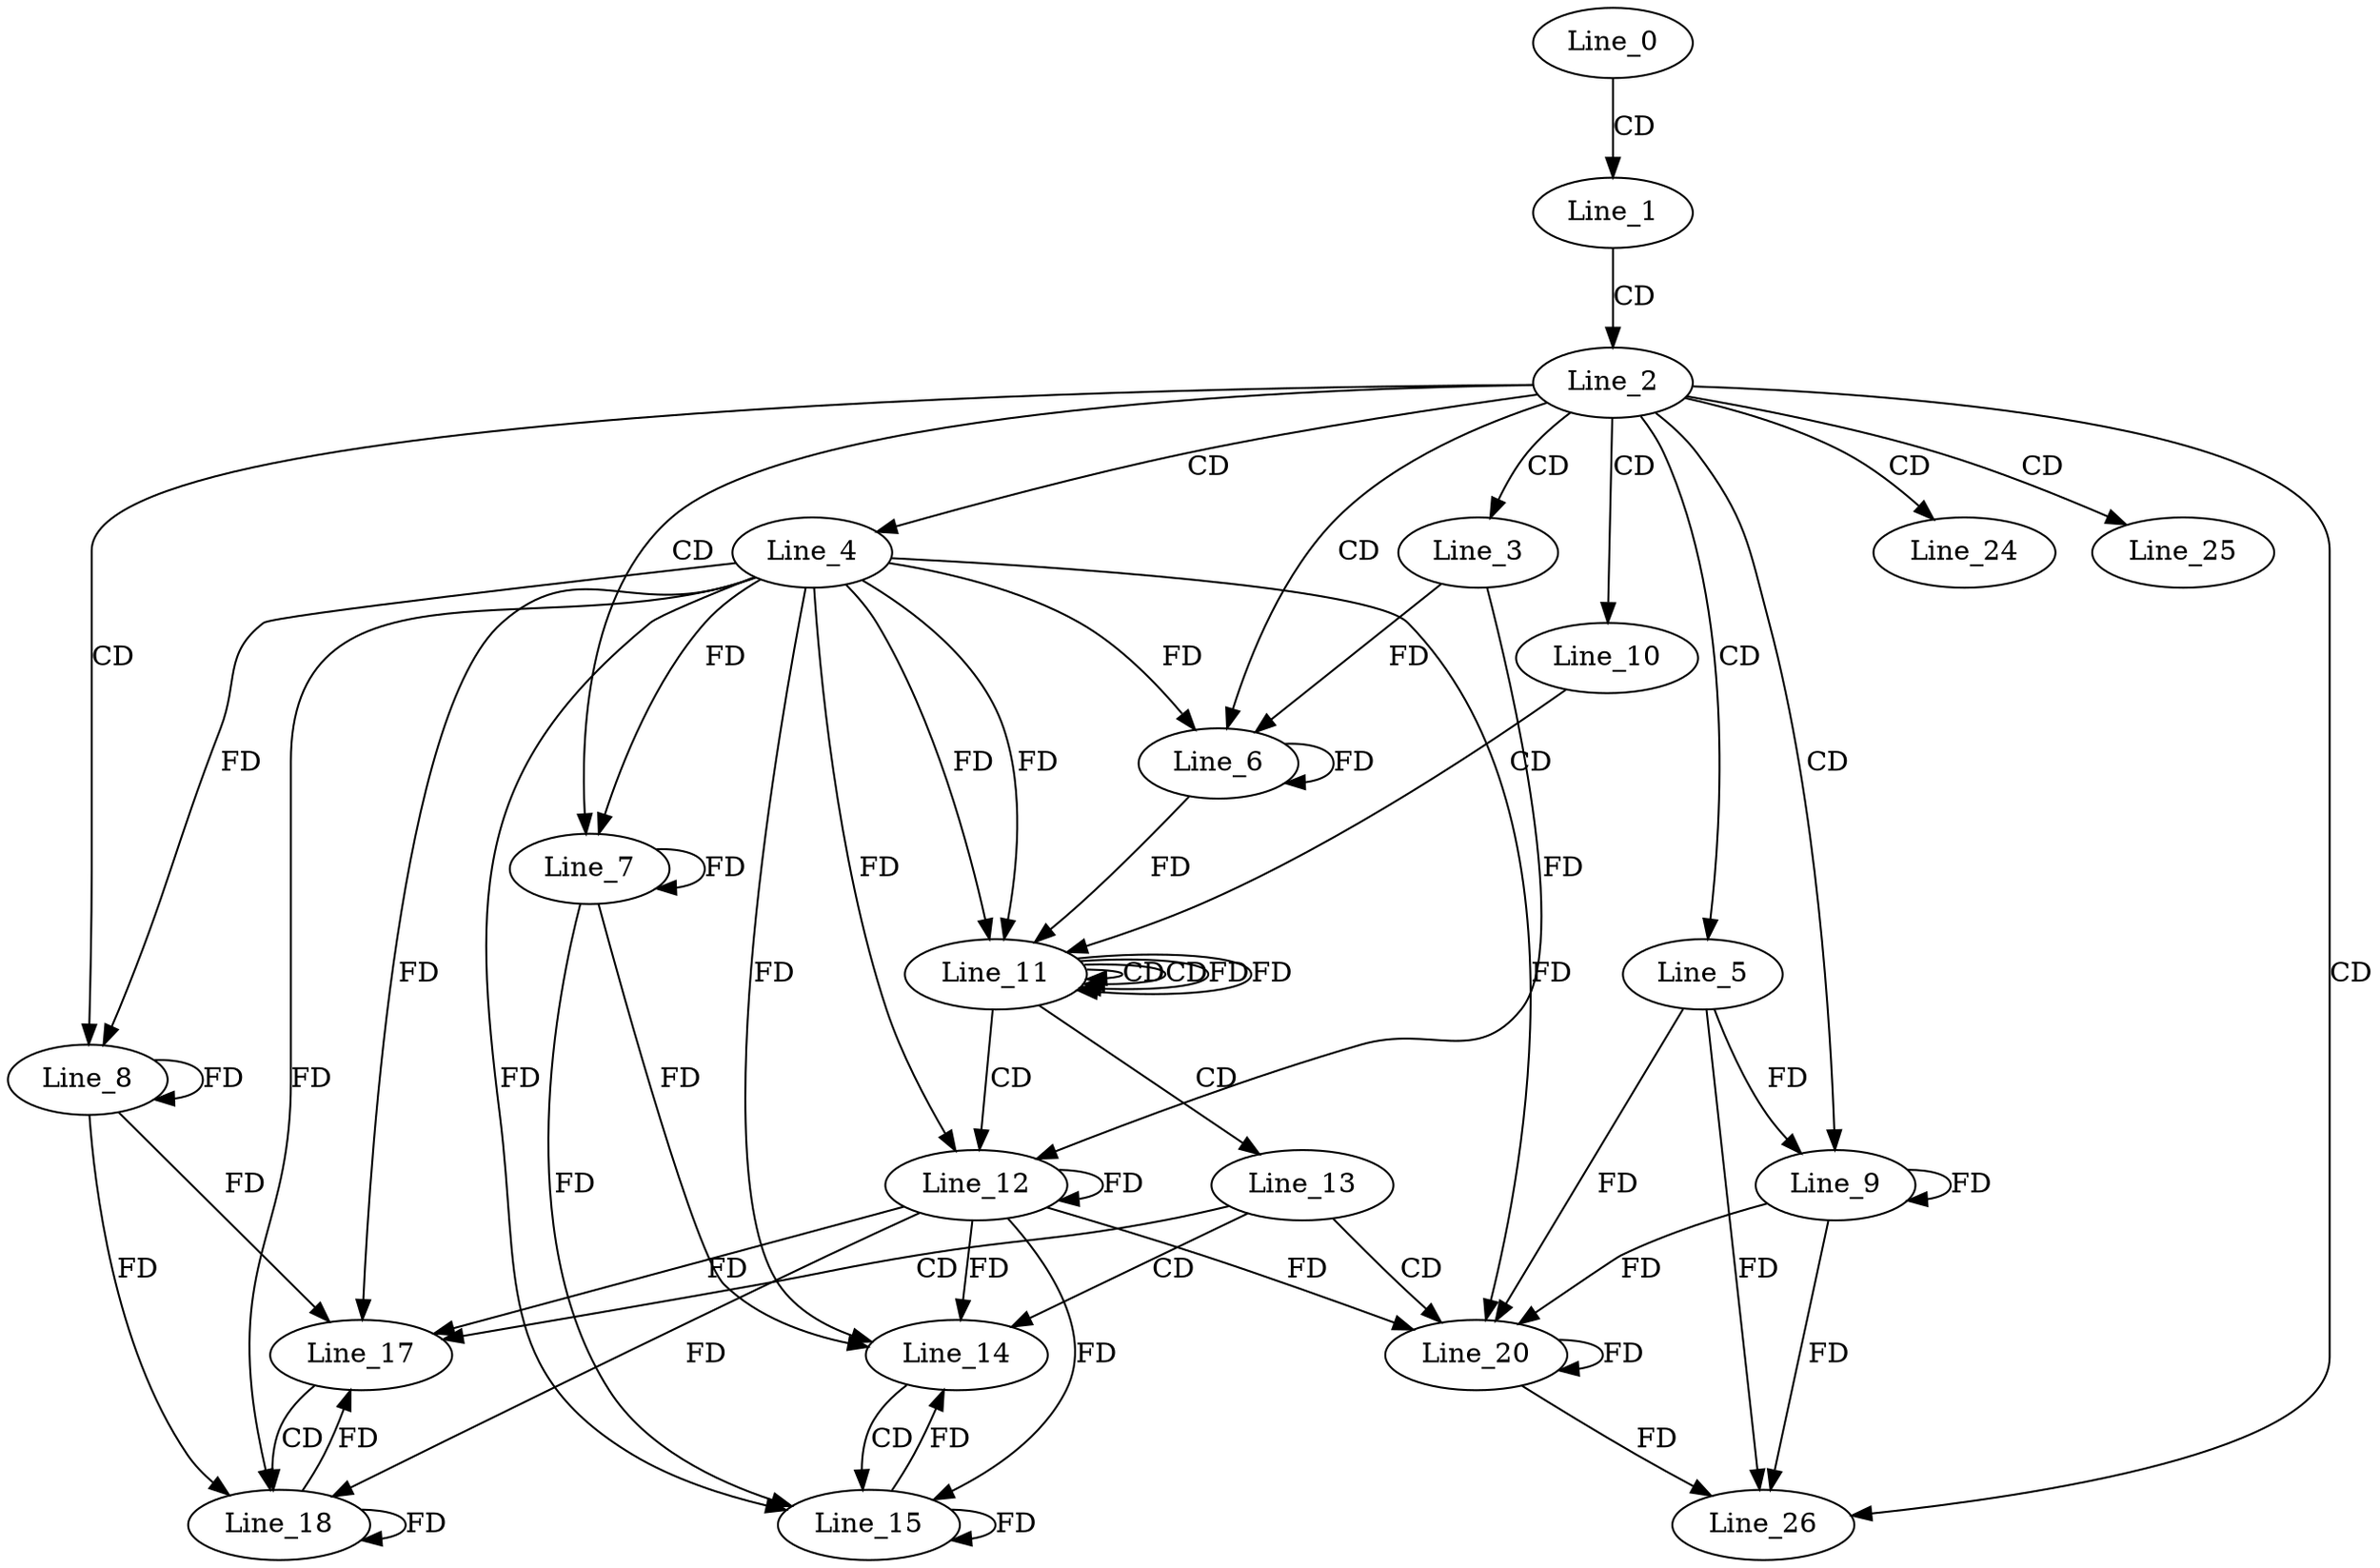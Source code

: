 digraph G {
  Line_0;
  Line_1;
  Line_2;
  Line_3;
  Line_4;
  Line_5;
  Line_6;
  Line_6;
  Line_7;
  Line_7;
  Line_8;
  Line_9;
  Line_10;
  Line_11;
  Line_11;
  Line_11;
  Line_12;
  Line_12;
  Line_13;
  Line_14;
  Line_15;
  Line_17;
  Line_18;
  Line_20;
  Line_24;
  Line_25;
  Line_26;
  Line_0 -> Line_1 [ label="CD" ];
  Line_1 -> Line_2 [ label="CD" ];
  Line_2 -> Line_3 [ label="CD" ];
  Line_2 -> Line_4 [ label="CD" ];
  Line_2 -> Line_5 [ label="CD" ];
  Line_2 -> Line_6 [ label="CD" ];
  Line_4 -> Line_6 [ label="FD" ];
  Line_6 -> Line_6 [ label="FD" ];
  Line_3 -> Line_6 [ label="FD" ];
  Line_2 -> Line_7 [ label="CD" ];
  Line_4 -> Line_7 [ label="FD" ];
  Line_7 -> Line_7 [ label="FD" ];
  Line_2 -> Line_8 [ label="CD" ];
  Line_4 -> Line_8 [ label="FD" ];
  Line_8 -> Line_8 [ label="FD" ];
  Line_2 -> Line_9 [ label="CD" ];
  Line_5 -> Line_9 [ label="FD" ];
  Line_9 -> Line_9 [ label="FD" ];
  Line_2 -> Line_10 [ label="CD" ];
  Line_10 -> Line_11 [ label="CD" ];
  Line_11 -> Line_11 [ label="CD" ];
  Line_4 -> Line_11 [ label="FD" ];
  Line_6 -> Line_11 [ label="FD" ];
  Line_11 -> Line_11 [ label="CD" ];
  Line_11 -> Line_11 [ label="FD" ];
  Line_4 -> Line_11 [ label="FD" ];
  Line_11 -> Line_12 [ label="CD" ];
  Line_12 -> Line_12 [ label="FD" ];
  Line_4 -> Line_12 [ label="FD" ];
  Line_3 -> Line_12 [ label="FD" ];
  Line_11 -> Line_13 [ label="CD" ];
  Line_13 -> Line_14 [ label="CD" ];
  Line_12 -> Line_14 [ label="FD" ];
  Line_4 -> Line_14 [ label="FD" ];
  Line_7 -> Line_14 [ label="FD" ];
  Line_14 -> Line_15 [ label="CD" ];
  Line_15 -> Line_15 [ label="FD" ];
  Line_4 -> Line_15 [ label="FD" ];
  Line_7 -> Line_15 [ label="FD" ];
  Line_12 -> Line_15 [ label="FD" ];
  Line_13 -> Line_17 [ label="CD" ];
  Line_12 -> Line_17 [ label="FD" ];
  Line_4 -> Line_17 [ label="FD" ];
  Line_8 -> Line_17 [ label="FD" ];
  Line_17 -> Line_18 [ label="CD" ];
  Line_18 -> Line_18 [ label="FD" ];
  Line_4 -> Line_18 [ label="FD" ];
  Line_8 -> Line_18 [ label="FD" ];
  Line_12 -> Line_18 [ label="FD" ];
  Line_13 -> Line_20 [ label="CD" ];
  Line_20 -> Line_20 [ label="FD" ];
  Line_5 -> Line_20 [ label="FD" ];
  Line_9 -> Line_20 [ label="FD" ];
  Line_12 -> Line_20 [ label="FD" ];
  Line_4 -> Line_20 [ label="FD" ];
  Line_2 -> Line_24 [ label="CD" ];
  Line_2 -> Line_25 [ label="CD" ];
  Line_2 -> Line_26 [ label="CD" ];
  Line_20 -> Line_26 [ label="FD" ];
  Line_5 -> Line_26 [ label="FD" ];
  Line_9 -> Line_26 [ label="FD" ];
  Line_11 -> Line_11 [ label="FD" ];
  Line_15 -> Line_14 [ label="FD" ];
  Line_18 -> Line_17 [ label="FD" ];
}
